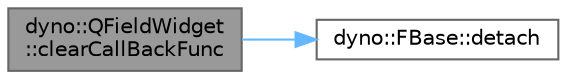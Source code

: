 digraph "dyno::QFieldWidget::clearCallBackFunc"
{
 // LATEX_PDF_SIZE
  bgcolor="transparent";
  edge [fontname=Helvetica,fontsize=10,labelfontname=Helvetica,labelfontsize=10];
  node [fontname=Helvetica,fontsize=10,shape=box,height=0.2,width=0.4];
  rankdir="LR";
  Node1 [id="Node000001",label="dyno::QFieldWidget\l::clearCallBackFunc",height=0.2,width=0.4,color="gray40", fillcolor="grey60", style="filled", fontcolor="black",tooltip=" "];
  Node1 -> Node2 [id="edge1_Node000001_Node000002",color="steelblue1",style="solid",tooltip=" "];
  Node2 [id="Node000002",label="dyno::FBase::detach",height=0.2,width=0.4,color="grey40", fillcolor="white", style="filled",URL="$classdyno_1_1_f_base.html#a73f47c9cf6ec0adad790ff02b0c66f44",tooltip=" "];
}
